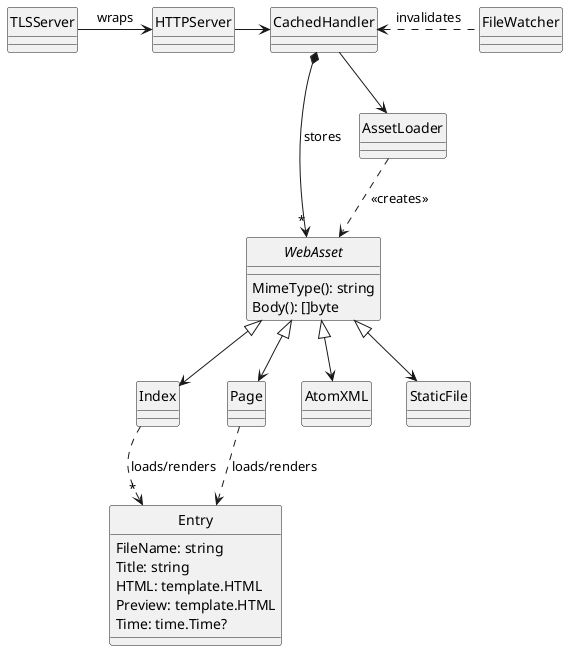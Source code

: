 @startuml
hide circle

class Entry {
    FileName: string
    Title: string
    HTML: template.HTML
    Preview: template.HTML
    Time: time.Time?
}

interface WebAsset {
    MimeType(): string
    Body(): []byte
}

TLSServer -> HTTPServer: wraps
HTTPServer -> CachedHandler
CachedHandler *--> "*" WebAsset: stores
CachedHandler --> AssetLoader
AssetLoader ..> WebAsset: <<creates>>
WebAsset <|--> Index
WebAsset <|--> Page
WebAsset <|--> AtomXML
WebAsset <|--> StaticFile

Index ..>"*" Entry: loads/renders
Page ..> Entry: loads/renders

CachedHandler <. FileWatcher: invalidates

@enduml